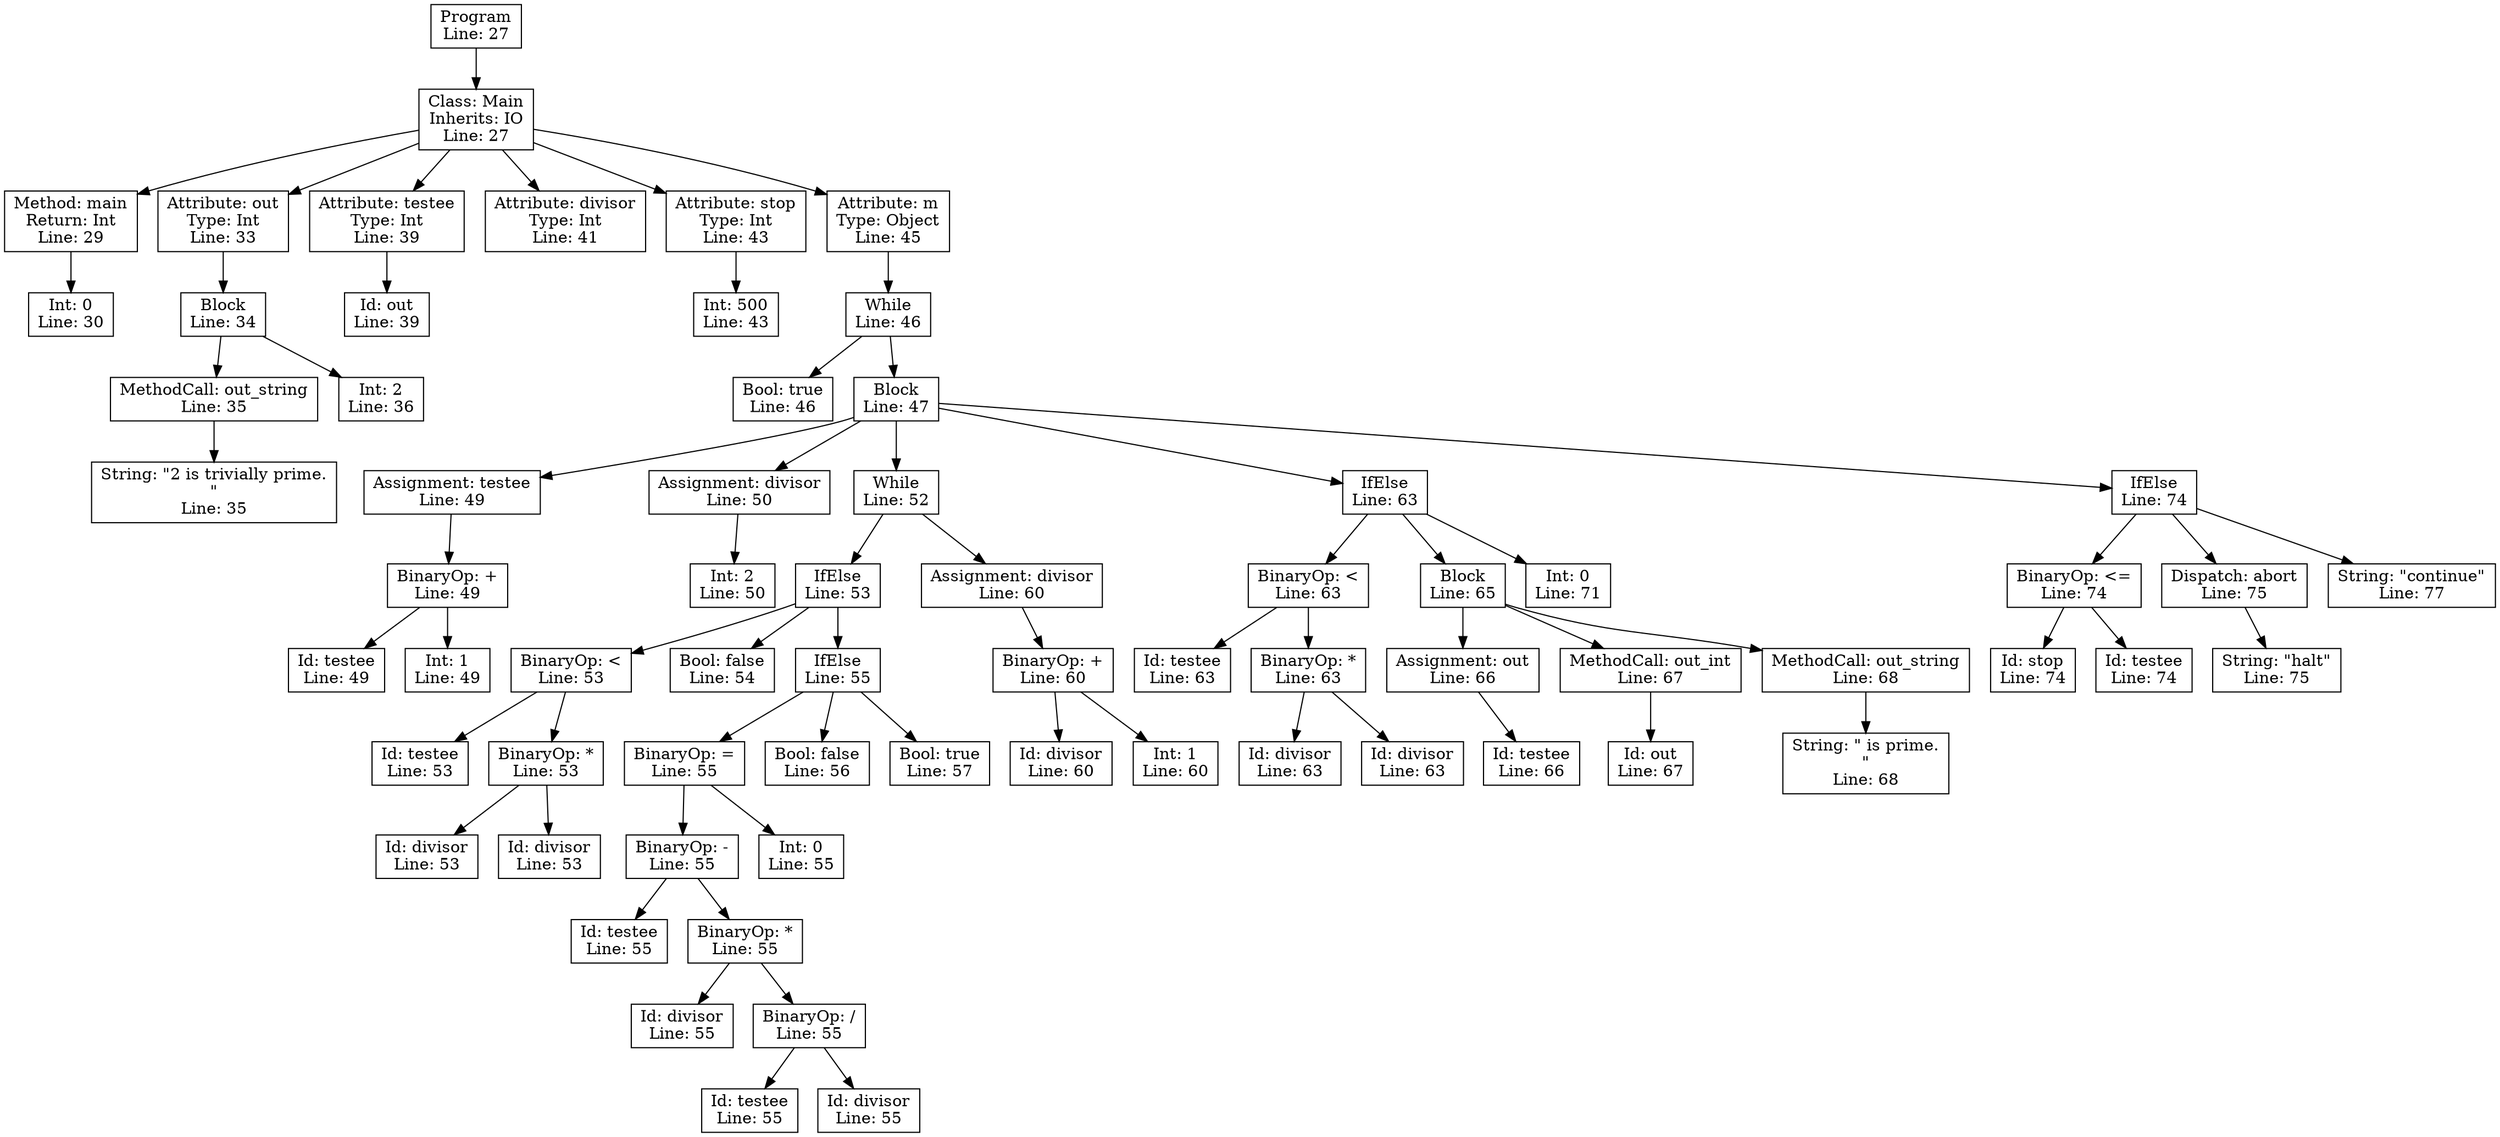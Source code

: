 digraph AST {
    node [shape=box];
    0 [label="Program\nLine: 27"];
    1 [label="Class: Main\nInherits: IO\nLine: 27"];
    2 [label="Method: main\nReturn: Int\nLine: 29"];
    3 [label="Int: 0\nLine: 30"];
    2 -> 3;
    1 -> 2;
    4 [label="Attribute: out\nType: Int\nLine: 33"];
    5 [label="Block\nLine: 34"];
    6 [label="MethodCall: out_string\nLine: 35"];
    7 [label="String: \"2 is trivially prime.\n\"\nLine: 35"];
    6 -> 7;
    5 -> 6;
    8 [label="Int: 2\nLine: 36"];
    5 -> 8;
    4 -> 5;
    1 -> 4;
    9 [label="Attribute: testee\nType: Int\nLine: 39"];
    10 [label="Id: out\nLine: 39"];
    9 -> 10;
    1 -> 9;
    11 [label="Attribute: divisor\nType: Int\nLine: 41"];
    1 -> 11;
    12 [label="Attribute: stop\nType: Int\nLine: 43"];
    13 [label="Int: 500\nLine: 43"];
    12 -> 13;
    1 -> 12;
    14 [label="Attribute: m\nType: Object\nLine: 45"];
    15 [label="While\nLine: 46"];
    16 [label="Bool: true\nLine: 46"];
    17 [label="Block\nLine: 47"];
    18 [label="Assignment: testee\nLine: 49"];
    19 [label="BinaryOp: +\nLine: 49"];
    20 [label="Id: testee\nLine: 49"];
    21 [label="Int: 1\nLine: 49"];
    19 -> 20;
    19 -> 21;
    18 -> 19;
    17 -> 18;
    22 [label="Assignment: divisor\nLine: 50"];
    23 [label="Int: 2\nLine: 50"];
    22 -> 23;
    17 -> 22;
    24 [label="While\nLine: 52"];
    25 [label="IfElse\nLine: 53"];
    26 [label="BinaryOp: <\nLine: 53"];
    27 [label="Id: testee\nLine: 53"];
    28 [label="BinaryOp: *\nLine: 53"];
    29 [label="Id: divisor\nLine: 53"];
    30 [label="Id: divisor\nLine: 53"];
    28 -> 29;
    28 -> 30;
    26 -> 27;
    26 -> 28;
    31 [label="Bool: false\nLine: 54"];
    32 [label="IfElse\nLine: 55"];
    33 [label="BinaryOp: =\nLine: 55"];
    34 [label="BinaryOp: -\nLine: 55"];
    35 [label="Id: testee\nLine: 55"];
    36 [label="BinaryOp: *\nLine: 55"];
    37 [label="Id: divisor\nLine: 55"];
    38 [label="BinaryOp: /\nLine: 55"];
    39 [label="Id: testee\nLine: 55"];
    40 [label="Id: divisor\nLine: 55"];
    38 -> 39;
    38 -> 40;
    36 -> 37;
    36 -> 38;
    34 -> 35;
    34 -> 36;
    41 [label="Int: 0\nLine: 55"];
    33 -> 34;
    33 -> 41;
    42 [label="Bool: false\nLine: 56"];
    43 [label="Bool: true\nLine: 57"];
    32 -> 33;
    32 -> 42;
    32 -> 43;
    25 -> 26;
    25 -> 31;
    25 -> 32;
    44 [label="Assignment: divisor\nLine: 60"];
    45 [label="BinaryOp: +\nLine: 60"];
    46 [label="Id: divisor\nLine: 60"];
    47 [label="Int: 1\nLine: 60"];
    45 -> 46;
    45 -> 47;
    44 -> 45;
    24 -> 25;
    24 -> 44;
    17 -> 24;
    48 [label="IfElse\nLine: 63"];
    49 [label="BinaryOp: <\nLine: 63"];
    50 [label="Id: testee\nLine: 63"];
    51 [label="BinaryOp: *\nLine: 63"];
    52 [label="Id: divisor\nLine: 63"];
    53 [label="Id: divisor\nLine: 63"];
    51 -> 52;
    51 -> 53;
    49 -> 50;
    49 -> 51;
    54 [label="Block\nLine: 65"];
    55 [label="Assignment: out\nLine: 66"];
    56 [label="Id: testee\nLine: 66"];
    55 -> 56;
    54 -> 55;
    57 [label="MethodCall: out_int\nLine: 67"];
    58 [label="Id: out\nLine: 67"];
    57 -> 58;
    54 -> 57;
    59 [label="MethodCall: out_string\nLine: 68"];
    60 [label="String: \" is prime.\n\"\nLine: 68"];
    59 -> 60;
    54 -> 59;
    61 [label="Int: 0\nLine: 71"];
    48 -> 49;
    48 -> 54;
    48 -> 61;
    17 -> 48;
    62 [label="IfElse\nLine: 74"];
    63 [label="BinaryOp: <=\nLine: 74"];
    64 [label="Id: stop\nLine: 74"];
    65 [label="Id: testee\nLine: 74"];
    63 -> 64;
    63 -> 65;
    66 [label="Dispatch: abort\nLine: 75"];
    67 [label="String: \"halt\"\nLine: 75"];
    66 -> 67;
    68 [label="String: \"continue\"\nLine: 77"];
    62 -> 63;
    62 -> 66;
    62 -> 68;
    17 -> 62;
    15 -> 16;
    15 -> 17;
    14 -> 15;
    1 -> 14;
    0 -> 1;
}

